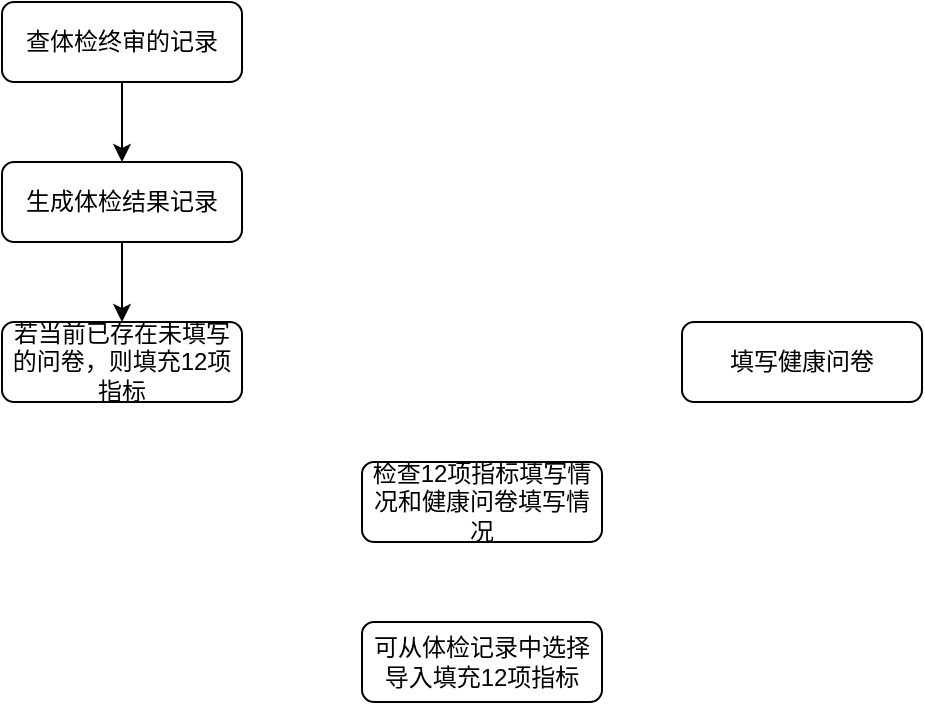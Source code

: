 <mxfile version="22.0.8" type="github">
  <diagram id="C5RBs43oDa-KdzZeNtuy" name="Page-1">
    <mxGraphModel dx="683" dy="418" grid="1" gridSize="10" guides="1" tooltips="1" connect="1" arrows="1" fold="1" page="1" pageScale="1" pageWidth="827" pageHeight="1169" math="0" shadow="0">
      <root>
        <mxCell id="WIyWlLk6GJQsqaUBKTNV-0" />
        <mxCell id="WIyWlLk6GJQsqaUBKTNV-1" parent="WIyWlLk6GJQsqaUBKTNV-0" />
        <mxCell id="5xAQhtf5ni9uGkbtPtf4-2" value="" style="edgeStyle=orthogonalEdgeStyle;rounded=0;orthogonalLoop=1;jettySize=auto;html=1;" edge="1" parent="WIyWlLk6GJQsqaUBKTNV-1" source="5xAQhtf5ni9uGkbtPtf4-0" target="5xAQhtf5ni9uGkbtPtf4-1">
          <mxGeometry relative="1" as="geometry" />
        </mxCell>
        <mxCell id="5xAQhtf5ni9uGkbtPtf4-0" value="查体检终审的记录" style="rounded=1;whiteSpace=wrap;html=1;fontSize=12;glass=0;strokeWidth=1;shadow=0;" vertex="1" parent="WIyWlLk6GJQsqaUBKTNV-1">
          <mxGeometry x="150" y="40" width="120" height="40" as="geometry" />
        </mxCell>
        <mxCell id="5xAQhtf5ni9uGkbtPtf4-6" value="" style="edgeStyle=orthogonalEdgeStyle;rounded=0;orthogonalLoop=1;jettySize=auto;html=1;" edge="1" parent="WIyWlLk6GJQsqaUBKTNV-1" source="5xAQhtf5ni9uGkbtPtf4-1" target="5xAQhtf5ni9uGkbtPtf4-5">
          <mxGeometry relative="1" as="geometry" />
        </mxCell>
        <mxCell id="5xAQhtf5ni9uGkbtPtf4-1" value="生成体检结果记录" style="rounded=1;whiteSpace=wrap;html=1;fontSize=12;glass=0;strokeWidth=1;shadow=0;" vertex="1" parent="WIyWlLk6GJQsqaUBKTNV-1">
          <mxGeometry x="150" y="120" width="120" height="40" as="geometry" />
        </mxCell>
        <mxCell id="5xAQhtf5ni9uGkbtPtf4-5" value="若当前已存在未填写的问卷，则填充12项指标" style="rounded=1;whiteSpace=wrap;html=1;fontSize=12;glass=0;strokeWidth=1;shadow=0;" vertex="1" parent="WIyWlLk6GJQsqaUBKTNV-1">
          <mxGeometry x="150" y="200" width="120" height="40" as="geometry" />
        </mxCell>
        <mxCell id="5xAQhtf5ni9uGkbtPtf4-7" value="检查12项指标填写情况和健康问卷填写情况" style="rounded=1;whiteSpace=wrap;html=1;fontSize=12;glass=0;strokeWidth=1;shadow=0;" vertex="1" parent="WIyWlLk6GJQsqaUBKTNV-1">
          <mxGeometry x="330" y="270" width="120" height="40" as="geometry" />
        </mxCell>
        <mxCell id="5xAQhtf5ni9uGkbtPtf4-9" value="填写健康问卷" style="rounded=1;whiteSpace=wrap;html=1;fontSize=12;glass=0;strokeWidth=1;shadow=0;" vertex="1" parent="WIyWlLk6GJQsqaUBKTNV-1">
          <mxGeometry x="490" y="200" width="120" height="40" as="geometry" />
        </mxCell>
        <mxCell id="5xAQhtf5ni9uGkbtPtf4-11" value="可从体检记录中选择导入填充12项指标" style="rounded=1;whiteSpace=wrap;html=1;fontSize=12;glass=0;strokeWidth=1;shadow=0;" vertex="1" parent="WIyWlLk6GJQsqaUBKTNV-1">
          <mxGeometry x="330" y="350" width="120" height="40" as="geometry" />
        </mxCell>
      </root>
    </mxGraphModel>
  </diagram>
</mxfile>

